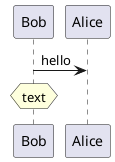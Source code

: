 {
  "sha1": "mjqihju7ocyq6b4ylz0adhawy8xoff8",
  "insertion": {
    "when": "2024-06-06T17:24:18.674Z",
    "url": "https://github.com/plantuml/plantuml/issues/1451",
    "user": "plantuml@gmail.com"
  }
}
@startuml
!pragma teoz true
Bob -> Alice : hello
hnote over Bob: text
@enduml
